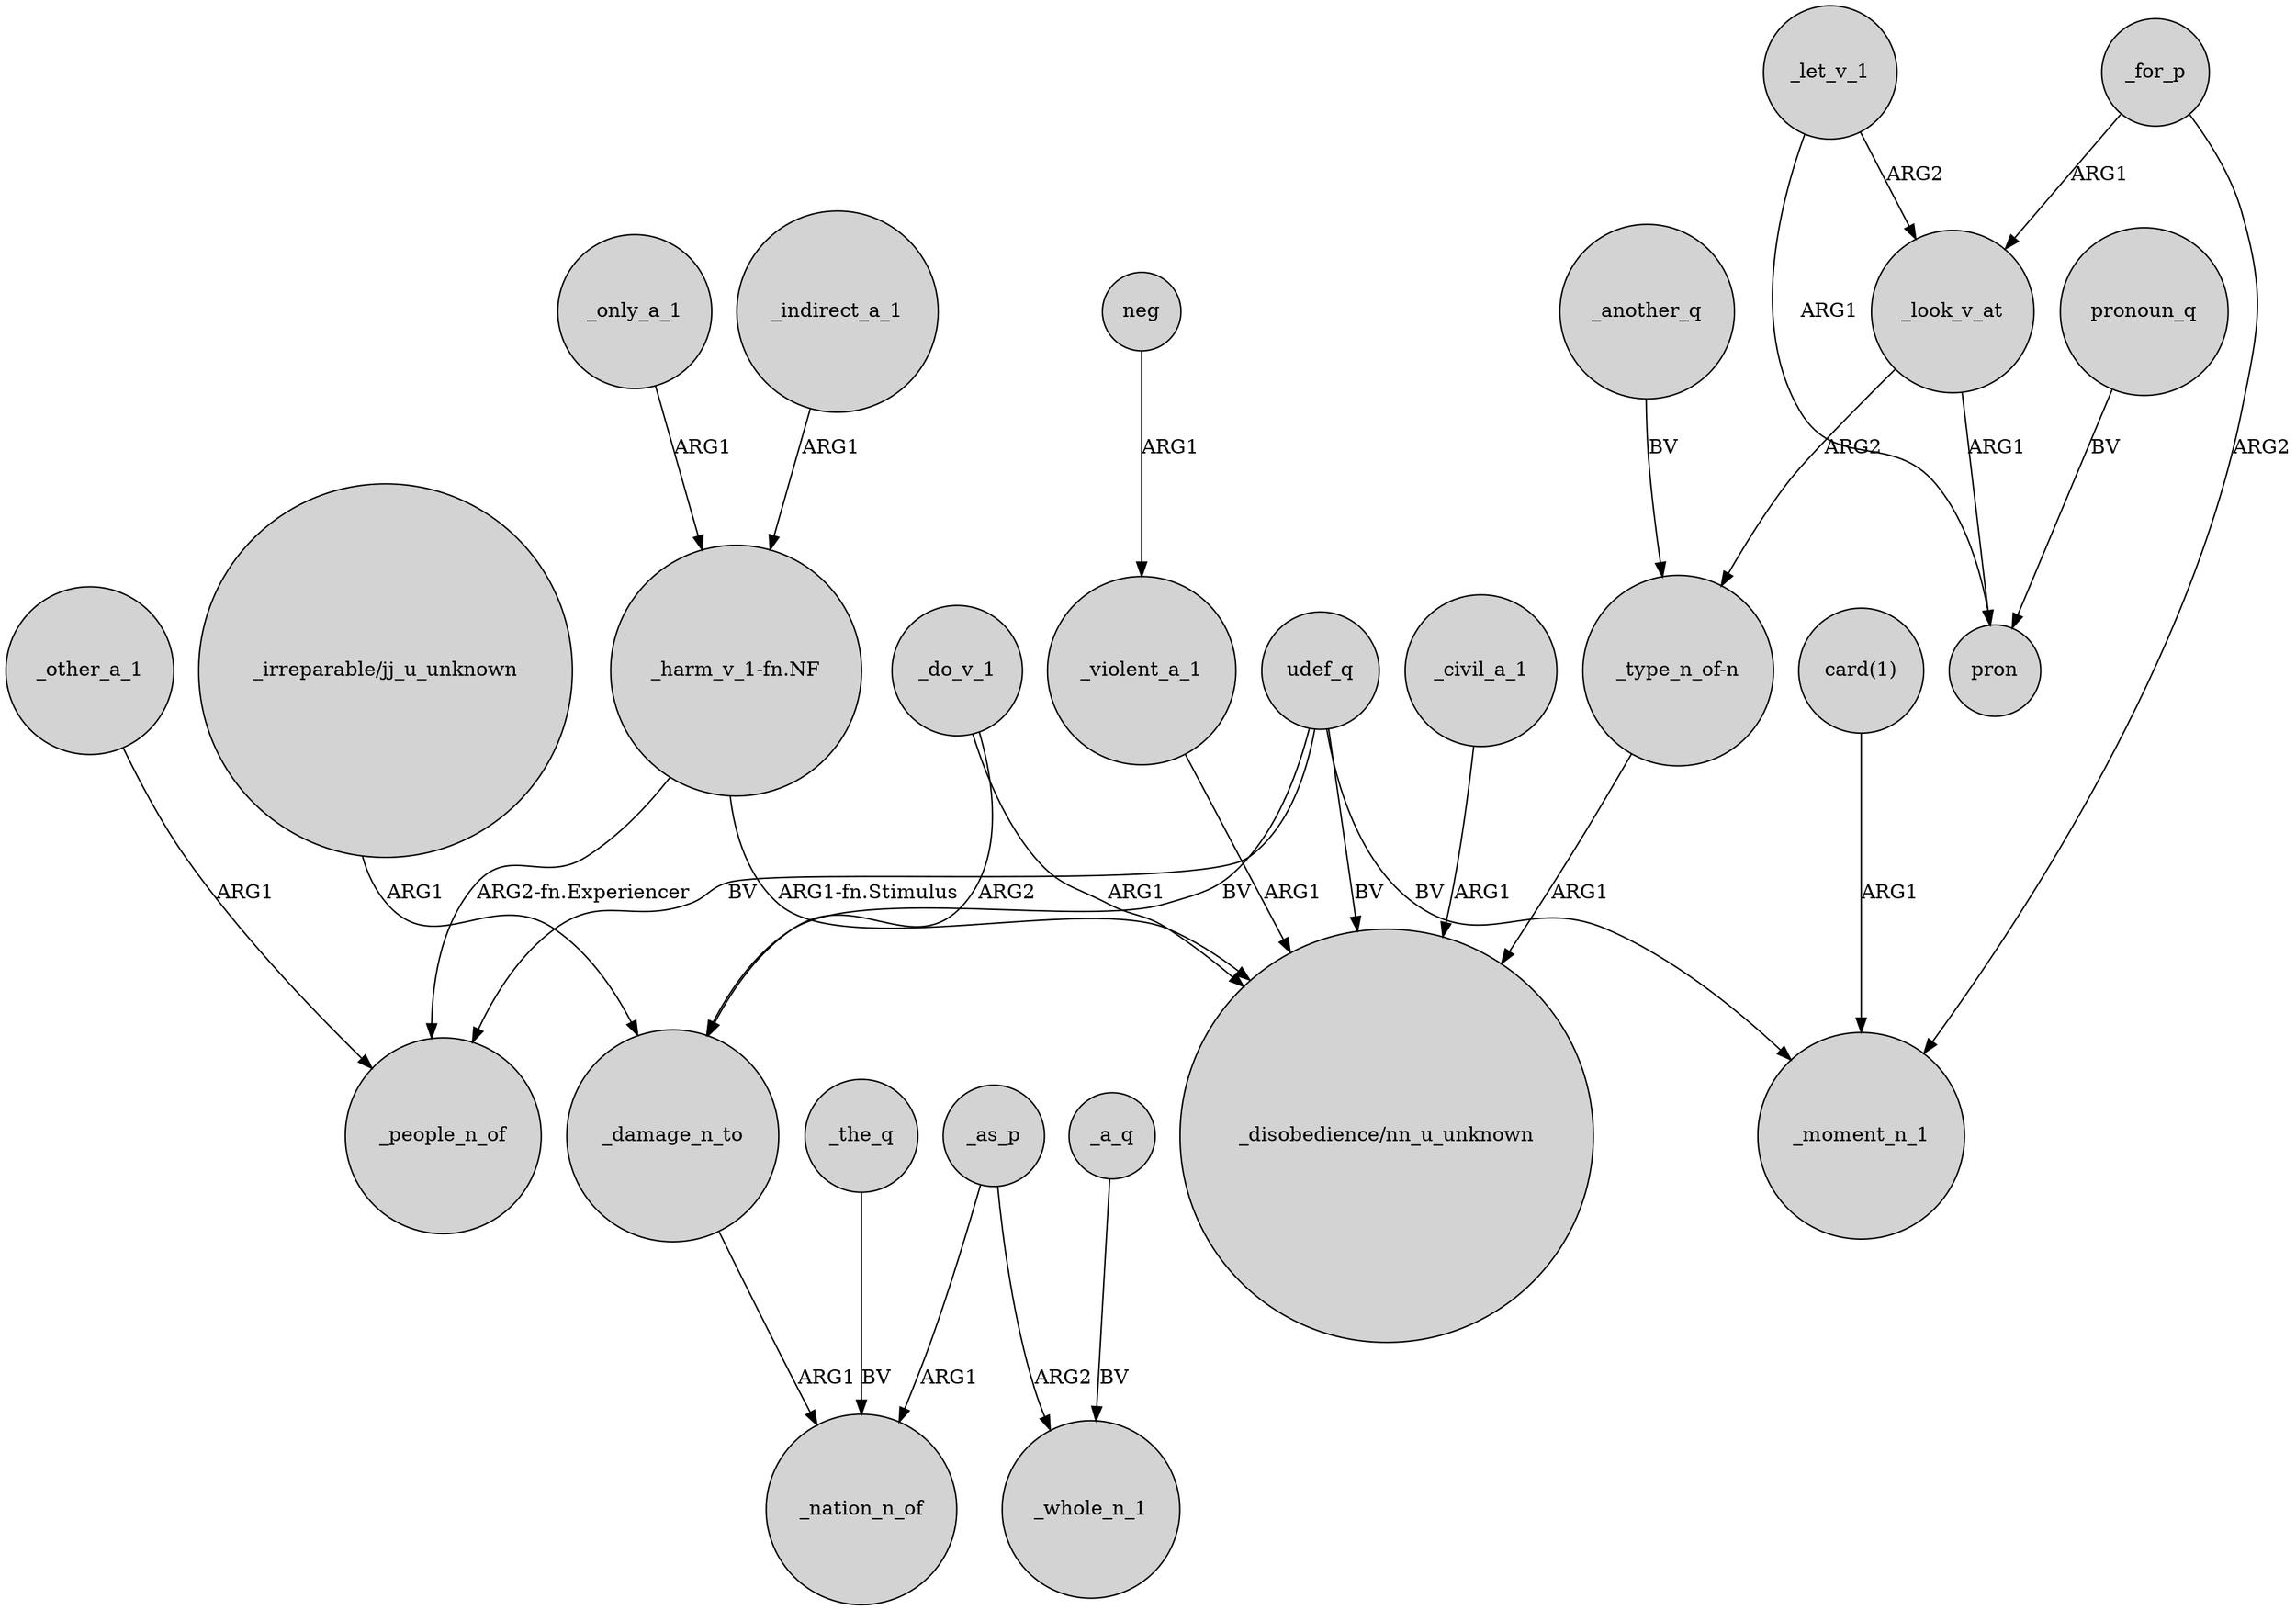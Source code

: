 digraph {
	node [shape=circle style=filled]
	_look_v_at -> "_type_n_of-n" [label=ARG2]
	_another_q -> "_type_n_of-n" [label=BV]
	neg -> _violent_a_1 [label=ARG1]
	_other_a_1 -> _people_n_of [label=ARG1]
	_do_v_1 -> "_disobedience/nn_u_unknown" [label=ARG1]
	"_irreparable/jj_u_unknown" -> _damage_n_to [label=ARG1]
	udef_q -> "_disobedience/nn_u_unknown" [label=BV]
	"card(1)" -> _moment_n_1 [label=ARG1]
	_civil_a_1 -> "_disobedience/nn_u_unknown" [label=ARG1]
	_for_p -> _look_v_at [label=ARG1]
	"_harm_v_1-fn.NF" -> "_disobedience/nn_u_unknown" [label="ARG1-fn.Stimulus"]
	_as_p -> _whole_n_1 [label=ARG2]
	_damage_n_to -> _nation_n_of [label=ARG1]
	_only_a_1 -> "_harm_v_1-fn.NF" [label=ARG1]
	udef_q -> _people_n_of [label=BV]
	pronoun_q -> pron [label=BV]
	_the_q -> _nation_n_of [label=BV]
	_do_v_1 -> _damage_n_to [label=ARG2]
	udef_q -> _damage_n_to [label=BV]
	_a_q -> _whole_n_1 [label=BV]
	_let_v_1 -> _look_v_at [label=ARG2]
	_let_v_1 -> pron [label=ARG1]
	"_type_n_of-n" -> "_disobedience/nn_u_unknown" [label=ARG1]
	_as_p -> _nation_n_of [label=ARG1]
	_violent_a_1 -> "_disobedience/nn_u_unknown" [label=ARG1]
	udef_q -> _moment_n_1 [label=BV]
	"_harm_v_1-fn.NF" -> _people_n_of [label="ARG2-fn.Experiencer"]
	_indirect_a_1 -> "_harm_v_1-fn.NF" [label=ARG1]
	_for_p -> _moment_n_1 [label=ARG2]
	_look_v_at -> pron [label=ARG1]
}
